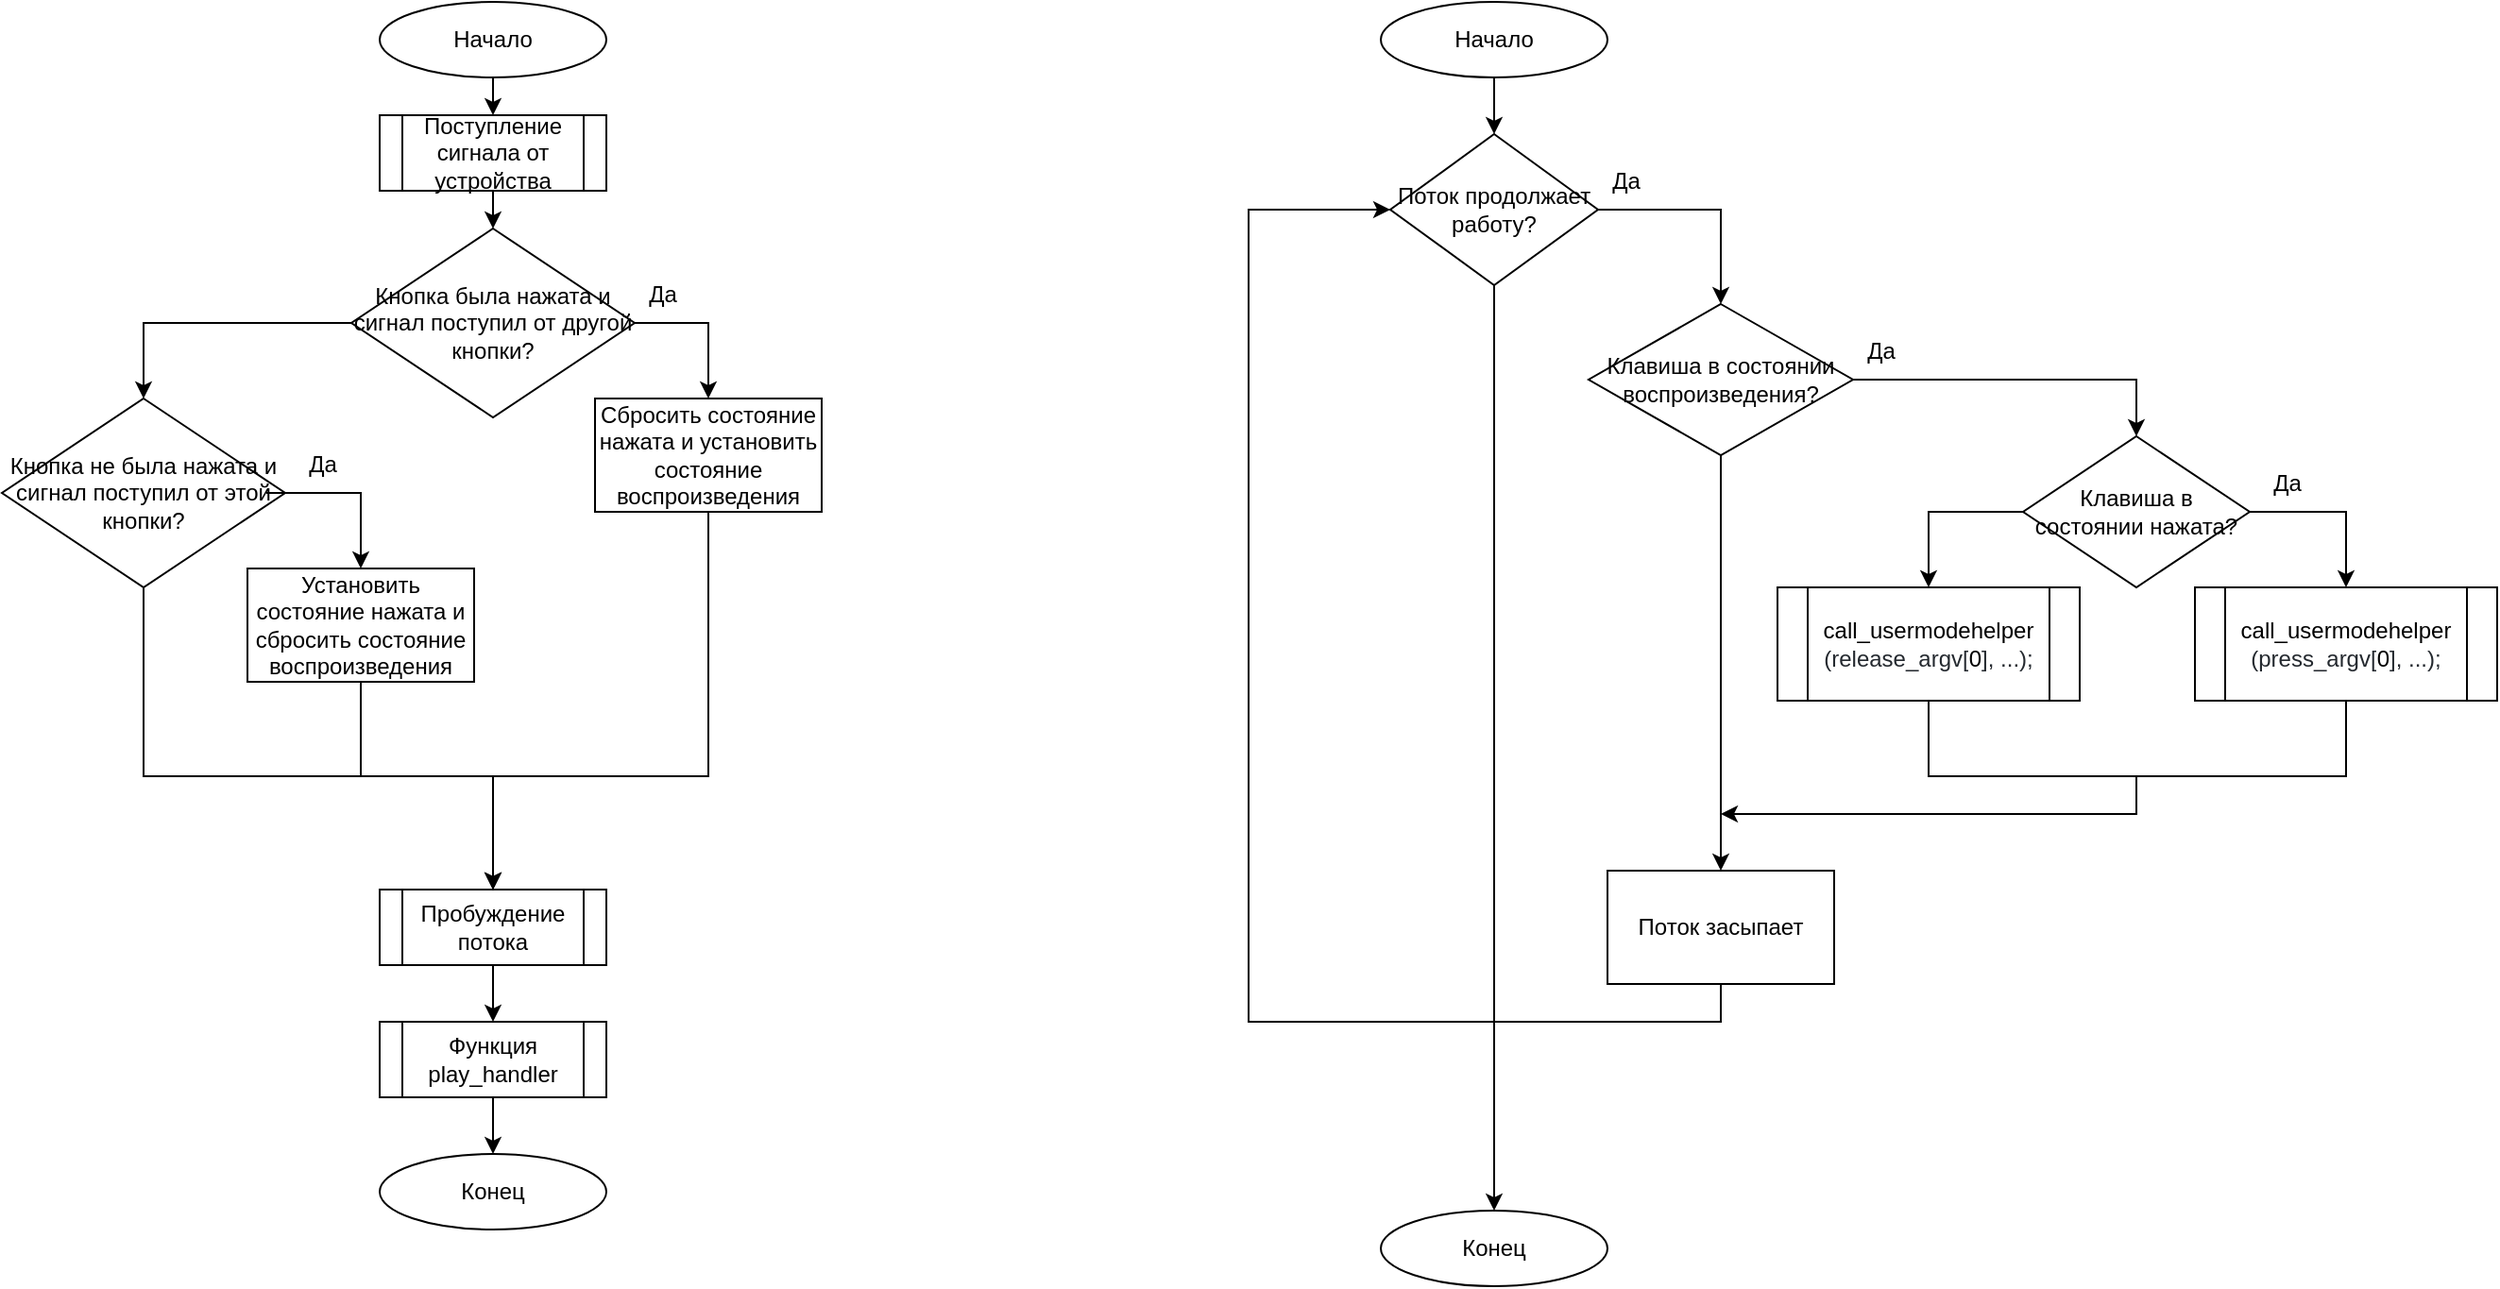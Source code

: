 <mxfile version="16.0.0" type="device"><diagram id="JfbJehiaEifPm1VlXYxx" name="Страница 1"><mxGraphModel dx="1483" dy="927" grid="1" gridSize="10" guides="1" tooltips="1" connect="1" arrows="1" fold="1" page="1" pageScale="1" pageWidth="827" pageHeight="1169" math="0" shadow="0"><root><mxCell id="0"/><mxCell id="1" parent="0"/><mxCell id="4GVCR3Hhbdtaaza04bFi-11" style="edgeStyle=orthogonalEdgeStyle;rounded=0;orthogonalLoop=1;jettySize=auto;html=1;exitX=0.5;exitY=1;exitDx=0;exitDy=0;entryX=0.5;entryY=0;entryDx=0;entryDy=0;" parent="1" target="4GVCR3Hhbdtaaza04bFi-3" edge="1"><mxGeometry relative="1" as="geometry"><mxPoint x="300" y="160" as="sourcePoint"/></mxGeometry></mxCell><mxCell id="4GVCR3Hhbdtaaza04bFi-8" style="edgeStyle=orthogonalEdgeStyle;rounded=0;orthogonalLoop=1;jettySize=auto;html=1;exitX=0.5;exitY=1;exitDx=0;exitDy=0;entryX=0.5;entryY=0;entryDx=0;entryDy=0;" parent="1" source="4GVCR3Hhbdtaaza04bFi-3" target="4GVCR3Hhbdtaaza04bFi-4" edge="1"><mxGeometry relative="1" as="geometry"/></mxCell><mxCell id="4GVCR3Hhbdtaaza04bFi-3" value="Поступление сигнала от устройства" style="shape=process;whiteSpace=wrap;html=1;backgroundOutline=1;" parent="1" vertex="1"><mxGeometry x="240" y="180" width="120" height="40" as="geometry"/></mxCell><mxCell id="4GVCR3Hhbdtaaza04bFi-6" style="edgeStyle=orthogonalEdgeStyle;rounded=0;orthogonalLoop=1;jettySize=auto;html=1;exitX=1;exitY=0.5;exitDx=0;exitDy=0;entryX=0.5;entryY=0;entryDx=0;entryDy=0;" parent="1" source="4GVCR3Hhbdtaaza04bFi-4" target="4GVCR3Hhbdtaaza04bFi-5" edge="1"><mxGeometry relative="1" as="geometry"/></mxCell><mxCell id="4GVCR3Hhbdtaaza04bFi-19" style="edgeStyle=orthogonalEdgeStyle;rounded=0;orthogonalLoop=1;jettySize=auto;html=1;exitX=0;exitY=0.5;exitDx=0;exitDy=0;entryX=0.5;entryY=0;entryDx=0;entryDy=0;" parent="1" source="4GVCR3Hhbdtaaza04bFi-4" target="4GVCR3Hhbdtaaza04bFi-12" edge="1"><mxGeometry relative="1" as="geometry"/></mxCell><mxCell id="4GVCR3Hhbdtaaza04bFi-4" value="Кнопка была нажата и сигнал поступил от другой кнопки?" style="rhombus;whiteSpace=wrap;html=1;" parent="1" vertex="1"><mxGeometry x="225" y="240" width="150" height="100" as="geometry"/></mxCell><mxCell id="4GVCR3Hhbdtaaza04bFi-23" style="edgeStyle=orthogonalEdgeStyle;rounded=0;orthogonalLoop=1;jettySize=auto;html=1;exitX=0.5;exitY=1;exitDx=0;exitDy=0;entryX=0.5;entryY=0;entryDx=0;entryDy=0;" parent="1" source="4GVCR3Hhbdtaaza04bFi-5" target="4GVCR3Hhbdtaaza04bFi-17" edge="1"><mxGeometry relative="1" as="geometry"><Array as="points"><mxPoint x="414" y="530"/><mxPoint x="300" y="530"/></Array></mxGeometry></mxCell><mxCell id="4GVCR3Hhbdtaaza04bFi-5" value="Сбросить состояние нажата и установить состояние воспроизведения" style="rounded=0;whiteSpace=wrap;html=1;" parent="1" vertex="1"><mxGeometry x="354" y="330" width="120" height="60" as="geometry"/></mxCell><mxCell id="4GVCR3Hhbdtaaza04bFi-7" value="Да" style="text;html=1;strokeColor=none;fillColor=none;align=center;verticalAlign=middle;whiteSpace=wrap;rounded=0;" parent="1" vertex="1"><mxGeometry x="360" y="260" width="60" height="30" as="geometry"/></mxCell><mxCell id="4GVCR3Hhbdtaaza04bFi-21" style="edgeStyle=orthogonalEdgeStyle;rounded=0;orthogonalLoop=1;jettySize=auto;html=1;exitX=0.5;exitY=1;exitDx=0;exitDy=0;entryX=0.5;entryY=0;entryDx=0;entryDy=0;" parent="1" source="4GVCR3Hhbdtaaza04bFi-12" target="4GVCR3Hhbdtaaza04bFi-17" edge="1"><mxGeometry relative="1" as="geometry"><Array as="points"><mxPoint x="115" y="530"/><mxPoint x="300" y="530"/></Array></mxGeometry></mxCell><mxCell id="4GVCR3Hhbdtaaza04bFi-12" value="Кнопка не была нажата и сигнал поступил от этой кнопки?" style="rhombus;whiteSpace=wrap;html=1;" parent="1" vertex="1"><mxGeometry x="40" y="330" width="150" height="100" as="geometry"/></mxCell><mxCell id="4GVCR3Hhbdtaaza04bFi-22" style="edgeStyle=orthogonalEdgeStyle;rounded=0;orthogonalLoop=1;jettySize=auto;html=1;exitX=0.5;exitY=1;exitDx=0;exitDy=0;" parent="1" source="4GVCR3Hhbdtaaza04bFi-13" target="4GVCR3Hhbdtaaza04bFi-17" edge="1"><mxGeometry relative="1" as="geometry"><Array as="points"><mxPoint x="230" y="530"/><mxPoint x="300" y="530"/></Array></mxGeometry></mxCell><mxCell id="4GVCR3Hhbdtaaza04bFi-13" value="Установить состояние нажата и сбросить состояние воспроизведения" style="rounded=0;whiteSpace=wrap;html=1;" parent="1" vertex="1"><mxGeometry x="170" y="420" width="120" height="60" as="geometry"/></mxCell><mxCell id="4GVCR3Hhbdtaaza04bFi-20" style="edgeStyle=orthogonalEdgeStyle;rounded=0;orthogonalLoop=1;jettySize=auto;html=1;exitX=0;exitY=1;exitDx=0;exitDy=0;entryX=0.5;entryY=0;entryDx=0;entryDy=0;" parent="1" source="4GVCR3Hhbdtaaza04bFi-15" target="4GVCR3Hhbdtaaza04bFi-13" edge="1"><mxGeometry relative="1" as="geometry"><mxPoint x="230" y="430" as="targetPoint"/><Array as="points"><mxPoint x="230" y="380"/></Array></mxGeometry></mxCell><mxCell id="4GVCR3Hhbdtaaza04bFi-15" value="Да" style="text;html=1;strokeColor=none;fillColor=none;align=center;verticalAlign=middle;whiteSpace=wrap;rounded=0;" parent="1" vertex="1"><mxGeometry x="180" y="350" width="60" height="30" as="geometry"/></mxCell><mxCell id="4GVCR3Hhbdtaaza04bFi-27" style="edgeStyle=orthogonalEdgeStyle;rounded=0;orthogonalLoop=1;jettySize=auto;html=1;exitX=0.5;exitY=1;exitDx=0;exitDy=0;entryX=0.5;entryY=0;entryDx=0;entryDy=0;" parent="1" source="4GVCR3Hhbdtaaza04bFi-17" target="4GVCR3Hhbdtaaza04bFi-25" edge="1"><mxGeometry relative="1" as="geometry"/></mxCell><mxCell id="4GVCR3Hhbdtaaza04bFi-17" value="Пробуждение потока" style="shape=process;whiteSpace=wrap;html=1;backgroundOutline=1;" parent="1" vertex="1"><mxGeometry x="240" y="590" width="120" height="40" as="geometry"/></mxCell><mxCell id="4GVCR3Hhbdtaaza04bFi-29" style="edgeStyle=orthogonalEdgeStyle;rounded=0;orthogonalLoop=1;jettySize=auto;html=1;exitX=0.5;exitY=1;exitDx=0;exitDy=0;" parent="1" source="4GVCR3Hhbdtaaza04bFi-25" edge="1"><mxGeometry relative="1" as="geometry"><mxPoint x="300.0" y="730.0" as="targetPoint"/></mxGeometry></mxCell><mxCell id="4GVCR3Hhbdtaaza04bFi-25" value="Функция play_handler" style="shape=process;whiteSpace=wrap;html=1;backgroundOutline=1;" parent="1" vertex="1"><mxGeometry x="240" y="660" width="120" height="40" as="geometry"/></mxCell><mxCell id="4GVCR3Hhbdtaaza04bFi-42" style="edgeStyle=orthogonalEdgeStyle;rounded=0;orthogonalLoop=1;jettySize=auto;html=1;exitX=0.5;exitY=1;exitDx=0;exitDy=0;entryX=0.5;entryY=0;entryDx=0;entryDy=0;" parent="1" target="4GVCR3Hhbdtaaza04bFi-31" edge="1"><mxGeometry relative="1" as="geometry"><mxPoint x="830" y="160" as="sourcePoint"/></mxGeometry></mxCell><mxCell id="zSlE-LrF5F-EiCICyStg-8" style="edgeStyle=orthogonalEdgeStyle;rounded=0;orthogonalLoop=1;jettySize=auto;html=1;exitX=0.5;exitY=1;exitDx=0;exitDy=0;entryX=0.5;entryY=0;entryDx=0;entryDy=0;" parent="1" source="4GVCR3Hhbdtaaza04bFi-31" target="zSlE-LrF5F-EiCICyStg-6" edge="1"><mxGeometry relative="1" as="geometry"/></mxCell><mxCell id="4GVCR3Hhbdtaaza04bFi-31" value="Поток продолжает работу?" style="rhombus;whiteSpace=wrap;html=1;" parent="1" vertex="1"><mxGeometry x="775" y="190" width="110" height="80" as="geometry"/></mxCell><mxCell id="4GVCR3Hhbdtaaza04bFi-36" style="edgeStyle=orthogonalEdgeStyle;rounded=0;orthogonalLoop=1;jettySize=auto;html=1;exitX=1;exitY=0.5;exitDx=0;exitDy=0;entryX=0.5;entryY=0;entryDx=0;entryDy=0;" parent="1" source="4GVCR3Hhbdtaaza04bFi-33" target="4GVCR3Hhbdtaaza04bFi-35" edge="1"><mxGeometry relative="1" as="geometry"/></mxCell><mxCell id="4GVCR3Hhbdtaaza04bFi-43" style="edgeStyle=orthogonalEdgeStyle;rounded=0;orthogonalLoop=1;jettySize=auto;html=1;exitX=0.5;exitY=1;exitDx=0;exitDy=0;entryX=0.5;entryY=0;entryDx=0;entryDy=0;" parent="1" source="4GVCR3Hhbdtaaza04bFi-33" target="4GVCR3Hhbdtaaza04bFi-44" edge="1"><mxGeometry relative="1" as="geometry"><mxPoint x="950.588" y="580" as="targetPoint"/></mxGeometry></mxCell><mxCell id="4GVCR3Hhbdtaaza04bFi-33" value="Клавиша в состоянии воспроизведения?" style="rhombus;whiteSpace=wrap;html=1;" parent="1" vertex="1"><mxGeometry x="880" y="280" width="140" height="80" as="geometry"/></mxCell><mxCell id="4GVCR3Hhbdtaaza04bFi-39" style="edgeStyle=orthogonalEdgeStyle;rounded=0;orthogonalLoop=1;jettySize=auto;html=1;exitX=1;exitY=0.5;exitDx=0;exitDy=0;entryX=0.5;entryY=0;entryDx=0;entryDy=0;" parent="1" source="4GVCR3Hhbdtaaza04bFi-35" target="4GVCR3Hhbdtaaza04bFi-37" edge="1"><mxGeometry relative="1" as="geometry"/></mxCell><mxCell id="4GVCR3Hhbdtaaza04bFi-40" style="edgeStyle=orthogonalEdgeStyle;rounded=0;orthogonalLoop=1;jettySize=auto;html=1;exitX=0;exitY=0.5;exitDx=0;exitDy=0;entryX=0.5;entryY=0;entryDx=0;entryDy=0;" parent="1" source="4GVCR3Hhbdtaaza04bFi-35" target="4GVCR3Hhbdtaaza04bFi-38" edge="1"><mxGeometry relative="1" as="geometry"/></mxCell><mxCell id="4GVCR3Hhbdtaaza04bFi-35" value="Клавиша в состоянии нажата?" style="rhombus;whiteSpace=wrap;html=1;" parent="1" vertex="1"><mxGeometry x="1110" y="350" width="120" height="80" as="geometry"/></mxCell><mxCell id="4GVCR3Hhbdtaaza04bFi-47" style="edgeStyle=orthogonalEdgeStyle;rounded=0;orthogonalLoop=1;jettySize=auto;html=1;exitX=0.5;exitY=1;exitDx=0;exitDy=0;" parent="1" source="4GVCR3Hhbdtaaza04bFi-37" edge="1"><mxGeometry relative="1" as="geometry"><mxPoint x="950" y="550" as="targetPoint"/><Array as="points"><mxPoint x="1281" y="530"/><mxPoint x="1170" y="530"/><mxPoint x="1170" y="550"/></Array></mxGeometry></mxCell><mxCell id="4GVCR3Hhbdtaaza04bFi-37" value="&lt;span class=&quot;pl-c1&quot; style=&quot;box-sizing: border-box ; font-family: , , &amp;#34;sf mono&amp;#34; , &amp;#34;menlo&amp;#34; , &amp;#34;consolas&amp;#34; , &amp;#34;liberation mono&amp;#34; , monospace ; background-color: rgb(255 , 255 , 255)&quot;&gt;call_usermodehelper&lt;br&gt;&lt;/span&gt;&lt;span style=&quot;color: rgb(36 , 41 , 47) ; font-family: , , &amp;#34;sf mono&amp;#34; , &amp;#34;menlo&amp;#34; , &amp;#34;consolas&amp;#34; , &amp;#34;liberation mono&amp;#34; , monospace ; background-color: rgb(255 , 255 , 255)&quot;&gt;(press_argv[&lt;/span&gt;&lt;span class=&quot;pl-c1&quot; style=&quot;box-sizing: border-box ; font-family: , , &amp;#34;sf mono&amp;#34; , &amp;#34;menlo&amp;#34; , &amp;#34;consolas&amp;#34; , &amp;#34;liberation mono&amp;#34; , monospace ; background-color: rgb(255 , 255 , 255)&quot;&gt;0&lt;/span&gt;&lt;span style=&quot;color: rgb(36 , 41 , 47) ; font-family: , , &amp;#34;sf mono&amp;#34; , &amp;#34;menlo&amp;#34; , &amp;#34;consolas&amp;#34; , &amp;#34;liberation mono&amp;#34; , monospace ; background-color: rgb(255 , 255 , 255)&quot;&gt;], ...);&lt;/span&gt;" style="shape=process;whiteSpace=wrap;html=1;backgroundOutline=1;" parent="1" vertex="1"><mxGeometry x="1201" y="430" width="160" height="60" as="geometry"/></mxCell><mxCell id="4GVCR3Hhbdtaaza04bFi-46" style="edgeStyle=orthogonalEdgeStyle;rounded=0;orthogonalLoop=1;jettySize=auto;html=1;exitX=0.5;exitY=1;exitDx=0;exitDy=0;endArrow=none;endFill=0;" parent="1" source="4GVCR3Hhbdtaaza04bFi-38" edge="1"><mxGeometry relative="1" as="geometry"><mxPoint x="1170" y="540" as="targetPoint"/><Array as="points"><mxPoint x="1060" y="530"/><mxPoint x="1170" y="530"/></Array></mxGeometry></mxCell><mxCell id="4GVCR3Hhbdtaaza04bFi-38" value="&lt;span class=&quot;pl-c1&quot; style=&quot;box-sizing: border-box ; font-family: , , &amp;#34;sf mono&amp;#34; , &amp;#34;menlo&amp;#34; , &amp;#34;consolas&amp;#34; , &amp;#34;liberation mono&amp;#34; , monospace ; background-color: rgb(255 , 255 , 255)&quot;&gt;call_usermodehelper&lt;br&gt;&lt;/span&gt;&lt;span style=&quot;color: rgb(36 , 41 , 47) ; font-family: , , &amp;#34;sf mono&amp;#34; , &amp;#34;menlo&amp;#34; , &amp;#34;consolas&amp;#34; , &amp;#34;liberation mono&amp;#34; , monospace ; background-color: rgb(255 , 255 , 255)&quot;&gt;(release_argv[&lt;/span&gt;&lt;span class=&quot;pl-c1&quot; style=&quot;box-sizing: border-box ; font-family: , , &amp;#34;sf mono&amp;#34; , &amp;#34;menlo&amp;#34; , &amp;#34;consolas&amp;#34; , &amp;#34;liberation mono&amp;#34; , monospace ; background-color: rgb(255 , 255 , 255)&quot;&gt;0&lt;/span&gt;&lt;span style=&quot;color: rgb(36 , 41 , 47) ; font-family: , , &amp;#34;sf mono&amp;#34; , &amp;#34;menlo&amp;#34; , &amp;#34;consolas&amp;#34; , &amp;#34;liberation mono&amp;#34; , monospace ; background-color: rgb(255 , 255 , 255)&quot;&gt;], ...);&lt;/span&gt;" style="shape=process;whiteSpace=wrap;html=1;backgroundOutline=1;" parent="1" vertex="1"><mxGeometry x="980" y="430" width="160" height="60" as="geometry"/></mxCell><mxCell id="4GVCR3Hhbdtaaza04bFi-41" value="Да" style="text;html=1;strokeColor=none;fillColor=none;align=center;verticalAlign=middle;whiteSpace=wrap;rounded=0;" parent="1" vertex="1"><mxGeometry x="1220" y="360" width="60" height="30" as="geometry"/></mxCell><mxCell id="zSlE-LrF5F-EiCICyStg-9" style="edgeStyle=orthogonalEdgeStyle;rounded=0;orthogonalLoop=1;jettySize=auto;html=1;exitX=0.5;exitY=1;exitDx=0;exitDy=0;entryX=0;entryY=0.5;entryDx=0;entryDy=0;" parent="1" source="4GVCR3Hhbdtaaza04bFi-44" target="4GVCR3Hhbdtaaza04bFi-31" edge="1"><mxGeometry relative="1" as="geometry"><Array as="points"><mxPoint x="950" y="660"/><mxPoint x="700" y="660"/><mxPoint x="700" y="230"/></Array></mxGeometry></mxCell><mxCell id="4GVCR3Hhbdtaaza04bFi-44" value="Поток засыпает" style="rounded=0;whiteSpace=wrap;html=1;" parent="1" vertex="1"><mxGeometry x="890" y="580" width="120" height="60" as="geometry"/></mxCell><mxCell id="4GVCR3Hhbdtaaza04bFi-48" value="Да" style="text;html=1;strokeColor=none;fillColor=none;align=center;verticalAlign=middle;whiteSpace=wrap;rounded=0;" parent="1" vertex="1"><mxGeometry x="1005" y="290" width="60" height="30" as="geometry"/></mxCell><mxCell id="zSlE-LrF5F-EiCICyStg-7" style="edgeStyle=orthogonalEdgeStyle;rounded=0;orthogonalLoop=1;jettySize=auto;html=1;exitX=0.25;exitY=1;exitDx=0;exitDy=0;entryX=0.5;entryY=0;entryDx=0;entryDy=0;" parent="1" source="4GVCR3Hhbdtaaza04bFi-49" target="4GVCR3Hhbdtaaza04bFi-33" edge="1"><mxGeometry relative="1" as="geometry"><Array as="points"><mxPoint x="950" y="230"/></Array></mxGeometry></mxCell><mxCell id="4GVCR3Hhbdtaaza04bFi-49" value="Да" style="text;html=1;strokeColor=none;fillColor=none;align=center;verticalAlign=middle;whiteSpace=wrap;rounded=0;" parent="1" vertex="1"><mxGeometry x="870" y="200" width="60" height="30" as="geometry"/></mxCell><mxCell id="zSlE-LrF5F-EiCICyStg-1" value="&lt;span&gt;Начало&lt;/span&gt;" style="ellipse;whiteSpace=wrap;html=1;" parent="1" vertex="1"><mxGeometry x="240" y="120" width="120" height="40" as="geometry"/></mxCell><mxCell id="zSlE-LrF5F-EiCICyStg-3" value="&lt;span&gt;Начало&lt;/span&gt;" style="ellipse;whiteSpace=wrap;html=1;" parent="1" vertex="1"><mxGeometry x="770" y="120" width="120" height="40" as="geometry"/></mxCell><mxCell id="zSlE-LrF5F-EiCICyStg-4" value="&lt;span&gt;Конец&lt;/span&gt;" style="ellipse;whiteSpace=wrap;html=1;" parent="1" vertex="1"><mxGeometry x="240" y="730" width="120" height="40" as="geometry"/></mxCell><mxCell id="zSlE-LrF5F-EiCICyStg-6" value="&lt;span&gt;Конец&lt;/span&gt;" style="ellipse;whiteSpace=wrap;html=1;" parent="1" vertex="1"><mxGeometry x="770" y="760" width="120" height="40" as="geometry"/></mxCell></root></mxGraphModel></diagram></mxfile>